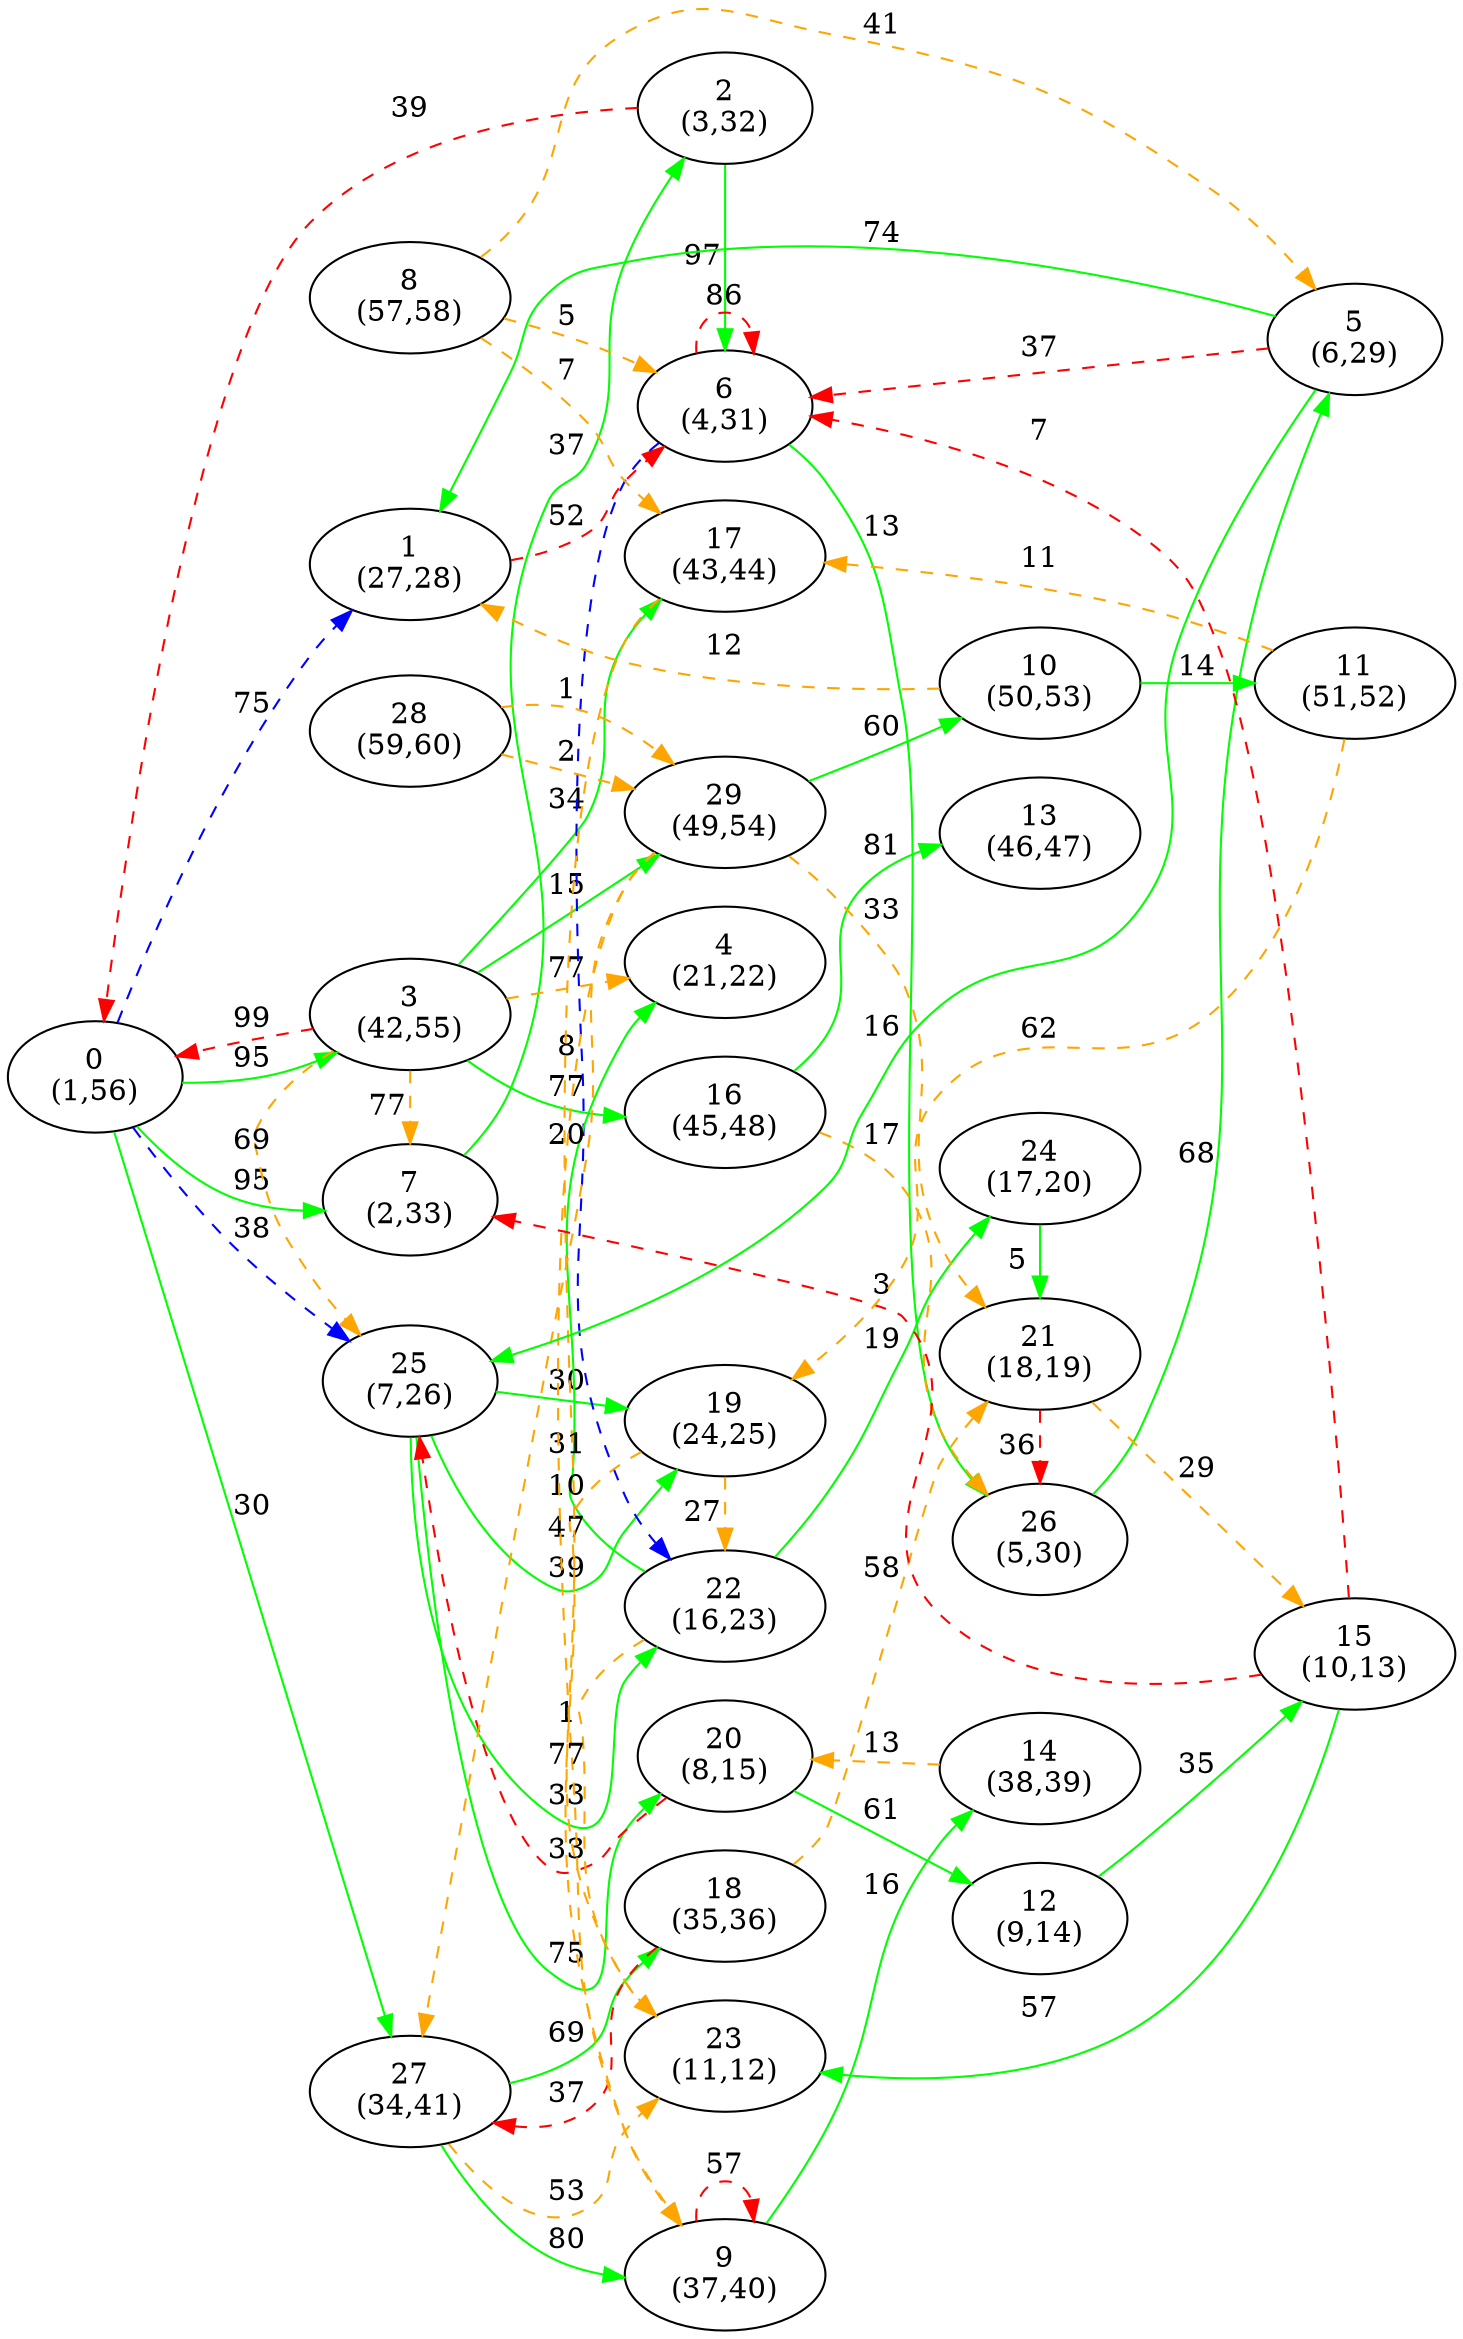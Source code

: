 digraph G {
ranksep = "equally";
rankdir = LR;
{rank = same; "0
(1,56)"; };
{rank = same; "7
(2,33)"; "1
(27,28)"; "27
(34,41)"; "25
(7,26)"; "3
(42,55)"; };
{rank = same; "2
(3,32)"; "6
(4,31)"; "18
(35,36)"; "9
(37,40)"; "23
(11,12)"; "20
(8,15)"; "22
(16,23)"; "19
(24,25)"; "17
(43,44)"; "16
(45,48)"; "29
(49,54)"; "4
(21,22)"; };
{rank = same; "26
(5,30)"; "21
(18,19)"; "14
(38,39)"; "12
(9,14)"; "24
(17,20)"; "13
(46,47)"; "10
(50,53)"; };
{rank = same; "5
(6,29)"; "15
(10,13)"; "11
(51,52)"; };
{rank = same; };
{rank = same; "8
(57,58)"; };
{rank = same; };
{rank = same; "28
(59,60)"; };
{rank = same; };
"0
(1,56)"->"7
(2,33)"[label="95" color = "green"];
"0
(1,56)"->"1
(27,28)"[label="75" color = "blue" style = "dashed"];
"0
(1,56)"->"27
(34,41)"[label="30" color = "green"];
"0
(1,56)"->"25
(7,26)"[label="38" color = "blue" style = "dashed"];
"0
(1,56)"->"3
(42,55)"[label="95" color = "green"];
"7
(2,33)"->"2
(3,32)"[label="37" color = "green"];
"1
(27,28)"->"6
(4,31)"[label="52" color = "red" style = "dashed"];
"27
(34,41)"->"18
(35,36)"[label="69" color = "green"];
"27
(34,41)"->"9
(37,40)"[label="80" color = "green"];
"27
(34,41)"->"23
(11,12)"[label="53" color = "orange" style = "dashed"];
"25
(7,26)"->"20
(8,15)"[label="75" color = "green"];
"25
(7,26)"->"22
(16,23)"[label="33" color = "green"];
"25
(7,26)"->"19
(24,25)"[label="39" color = "green"];
"25
(7,26)"->"19
(24,25)"[label="30" color = "green"];
"3
(42,55)"->"17
(43,44)"[label="34" color = "green"];
"3
(42,55)"->"16
(45,48)"[label="77" color = "green"];
"3
(42,55)"->"7
(2,33)"[label="77" color = "orange" style = "dashed"];
"3
(42,55)"->"29
(49,54)"[label="15" color = "green"];
"3
(42,55)"->"25
(7,26)"[label="69" color = "orange" style = "dashed"];
"3
(42,55)"->"0
(1,56)"[label="99" color = "red" style = "dashed"];
"3
(42,55)"->"4
(21,22)"[label="77" color = "orange" style = "dashed"];
"2
(3,32)"->"6
(4,31)"[label="97" color = "green"];
"2
(3,32)"->"0
(1,56)"[label="39" color = "red" style = "dashed"];
"6
(4,31)"->"6
(4,31)"[label="86" color = "red" style = "dashed"];
"6
(4,31)"->"26
(5,30)"[label="13" color = "green"];
"6
(4,31)"->"22
(16,23)"[label="8" color = "blue" style = "dashed"];
"18
(35,36)"->"21
(18,19)"[label="58" color = "orange" style = "dashed"];
"18
(35,36)"->"27
(34,41)"[label="37" color = "red" style = "dashed"];
"9
(37,40)"->"9
(37,40)"[label="57" color = "red" style = "dashed"];
"9
(37,40)"->"14
(38,39)"[label="16" color = "green"];
"23
(11,12)"
"20
(8,15)"->"25
(7,26)"[label="33" color = "red" style = "dashed"];
"20
(8,15)"->"12
(9,14)"[label="61" color = "green"];
"22
(16,23)"->"23
(11,12)"[label="1" color = "orange" style = "dashed"];
"22
(16,23)"->"24
(17,20)"[label="19" color = "green"];
"22
(16,23)"->"4
(21,22)"[label="10" color = "green"];
"19
(24,25)"->"23
(11,12)"[label="47" color = "orange" style = "dashed"];
"19
(24,25)"->"22
(16,23)"[label="27" color = "orange" style = "dashed"];
"17
(43,44)"->"9
(37,40)"[label="31" color = "orange" style = "dashed"];
"16
(45,48)"->"13
(46,47)"[label="81" color = "green"];
"16
(45,48)"->"26
(5,30)"[label="17" color = "orange" style = "dashed"];
"29
(49,54)"->"21
(18,19)"[label="33" color = "orange" style = "dashed"];
"29
(49,54)"->"27
(34,41)"[label="20" color = "orange" style = "dashed"];
"29
(49,54)"->"10
(50,53)"[label="60" color = "green"];
"29
(49,54)"->"9
(37,40)"[label="77" color = "orange" style = "dashed"];
"4
(21,22)"
"26
(5,30)"->"5
(6,29)"[label="68" color = "green"];
"21
(18,19)"->"26
(5,30)"[label="36" color = "red" style = "dashed"];
"21
(18,19)"->"15
(10,13)"[label="29" color = "orange" style = "dashed"];
"14
(38,39)"->"20
(8,15)"[label="13" color = "orange" style = "dashed"];
"12
(9,14)"->"15
(10,13)"[label="35" color = "green"];
"24
(17,20)"->"21
(18,19)"[label="5" color = "green"];
"13
(46,47)"
"10
(50,53)"->"1
(27,28)"[label="12" color = "orange" style = "dashed"];
"10
(50,53)"->"11
(51,52)"[label="14" color = "green"];
"5
(6,29)"->"6
(4,31)"[label="37" color = "red" style = "dashed"];
"5
(6,29)"->"25
(7,26)"[label="16" color = "green"];
"5
(6,29)"->"1
(27,28)"[label="74" color = "green"];
"15
(10,13)"->"7
(2,33)"[label="3" color = "red" style = "dashed"];
"15
(10,13)"->"6
(4,31)"[label="7" color = "red" style = "dashed"];
"15
(10,13)"->"23
(11,12)"[label="57" color = "green"];
"11
(51,52)"->"19
(24,25)"[label="62" color = "orange" style = "dashed"];
"11
(51,52)"->"17
(43,44)"[label="11" color = "orange" style = "dashed"];
"8
(57,58)"->"6
(4,31)"[label="5" color = "orange" style = "dashed"];
"8
(57,58)"->"17
(43,44)"[label="7" color = "orange" style = "dashed"];
"8
(57,58)"->"5
(6,29)"[label="41" color = "orange" style = "dashed"];
"28
(59,60)"->"29
(49,54)"[label="1" color = "orange" style = "dashed"];
"28
(59,60)"->"29
(49,54)"[label="2" color = "orange" style = "dashed"];
}

